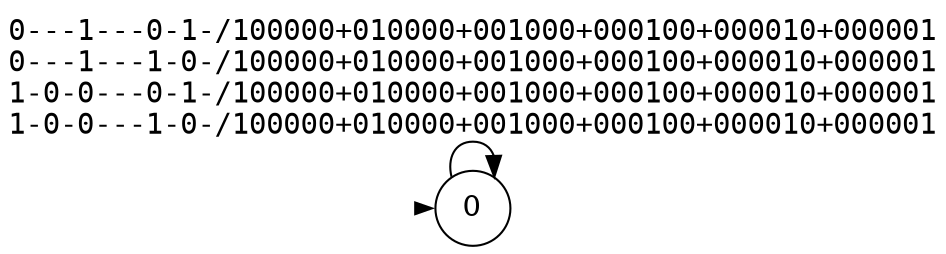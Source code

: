 digraph""{graph[rankdir=LR,ranksep=0.8,nodesep=0.2];node[shape=circle];edge[fontname=mono];init[shape=point,style=invis];0[label="0"];init->0[penwidth=0,tooltip="initialstate"];0->0[label="0---1---0-1-/100000+010000+001000+000100+000010+000001\l0---1---1-0-/100000+010000+001000+000100+000010+000001\l1-0-0---0-1-/100000+010000+001000+000100+000010+000001\l1-0-0---1-0-/100000+010000+001000+000100+000010+000001\l",labeltooltip="&#172;warehouse&#8743;shop&#8743;&#172;night&#8743;day/go_counter&#8743;&#172;go_back&#8743;&#172;go_charging_point&#8743;&#172;go_warehouse&#8743;&#172;go_entrace&#8743;&#172;go_safe_loc+&#172;go_counter&#8743;go_back&#8743;&#172;go_charging_point&#8743;&#172;go_warehouse&#8743;&#172;go_entrace&#8743;&#172;go_safe_loc+&#172;go_counter&#8743;&#172;go_back&#8743;go_charging_point&#8743;&#172;go_warehouse&#8743;&#172;go_entrace&#8743;&#172;go_safe_loc+&#172;go_counter&#8743;&#172;go_back&#8743;&#172;go_charging_point&#8743;go_warehouse&#8743;&#172;go_entrace&#8743;&#172;go_safe_loc+&#172;go_counter&#8743;&#172;go_back&#8743;&#172;go_charging_point&#8743;&#172;go_warehouse&#8743;go_entrace&#8743;&#172;go_safe_loc+&#172;go_counter&#8743;&#172;go_back&#8743;&#172;go_charging_point&#8743;&#172;go_warehouse&#8743;&#172;go_entrace&#8743;go_safe_loc&#10;&#172;warehouse&#8743;shop&#8743;night&#8743;&#172;day/go_counter&#8743;&#172;go_back&#8743;&#172;go_charging_point&#8743;&#172;go_warehouse&#8743;&#172;go_entrace&#8743;&#172;go_safe_loc+&#172;go_counter&#8743;go_back&#8743;&#172;go_charging_point&#8743;&#172;go_warehouse&#8743;&#172;go_entrace&#8743;&#172;go_safe_loc+&#172;go_counter&#8743;&#172;go_back&#8743;go_charging_point&#8743;&#172;go_warehouse&#8743;&#172;go_entrace&#8743;&#172;go_safe_loc+&#172;go_counter&#8743;&#172;go_back&#8743;&#172;go_charging_point&#8743;go_warehouse&#8743;&#172;go_entrace&#8743;&#172;go_safe_loc+&#172;go_counter&#8743;&#172;go_back&#8743;&#172;go_charging_point&#8743;&#172;go_warehouse&#8743;go_entrace&#8743;&#172;go_safe_loc+&#172;go_counter&#8743;&#172;go_back&#8743;&#172;go_charging_point&#8743;&#172;go_warehouse&#8743;&#172;go_entrace&#8743;go_safe_loc&#10;warehouse&#8743;&#172;entrance&#8743;&#172;shop&#8743;&#172;night&#8743;day/go_counter&#8743;&#172;go_back&#8743;&#172;go_charging_point&#8743;&#172;go_warehouse&#8743;&#172;go_entrace&#8743;&#172;go_safe_loc+&#172;go_counter&#8743;go_back&#8743;&#172;go_charging_point&#8743;&#172;go_warehouse&#8743;&#172;go_entrace&#8743;&#172;go_safe_loc+&#172;go_counter&#8743;&#172;go_back&#8743;go_charging_point&#8743;&#172;go_warehouse&#8743;&#172;go_entrace&#8743;&#172;go_safe_loc+&#172;go_counter&#8743;&#172;go_back&#8743;&#172;go_charging_point&#8743;go_warehouse&#8743;&#172;go_entrace&#8743;&#172;go_safe_loc+&#172;go_counter&#8743;&#172;go_back&#8743;&#172;go_charging_point&#8743;&#172;go_warehouse&#8743;go_entrace&#8743;&#172;go_safe_loc+&#172;go_counter&#8743;&#172;go_back&#8743;&#172;go_charging_point&#8743;&#172;go_warehouse&#8743;&#172;go_entrace&#8743;go_safe_loc&#10;warehouse&#8743;&#172;entrance&#8743;&#172;shop&#8743;night&#8743;&#172;day/go_counter&#8743;&#172;go_back&#8743;&#172;go_charging_point&#8743;&#172;go_warehouse&#8743;&#172;go_entrace&#8743;&#172;go_safe_loc+&#172;go_counter&#8743;go_back&#8743;&#172;go_charging_point&#8743;&#172;go_warehouse&#8743;&#172;go_entrace&#8743;&#172;go_safe_loc+&#172;go_counter&#8743;&#172;go_back&#8743;go_charging_point&#8743;&#172;go_warehouse&#8743;&#172;go_entrace&#8743;&#172;go_safe_loc+&#172;go_counter&#8743;&#172;go_back&#8743;&#172;go_charging_point&#8743;go_warehouse&#8743;&#172;go_entrace&#8743;&#172;go_safe_loc+&#172;go_counter&#8743;&#172;go_back&#8743;&#172;go_charging_point&#8743;&#172;go_warehouse&#8743;go_entrace&#8743;&#172;go_safe_loc+&#172;go_counter&#8743;&#172;go_back&#8743;&#172;go_charging_point&#8743;&#172;go_warehouse&#8743;&#172;go_entrace&#8743;go_safe_loc&#10;"];}